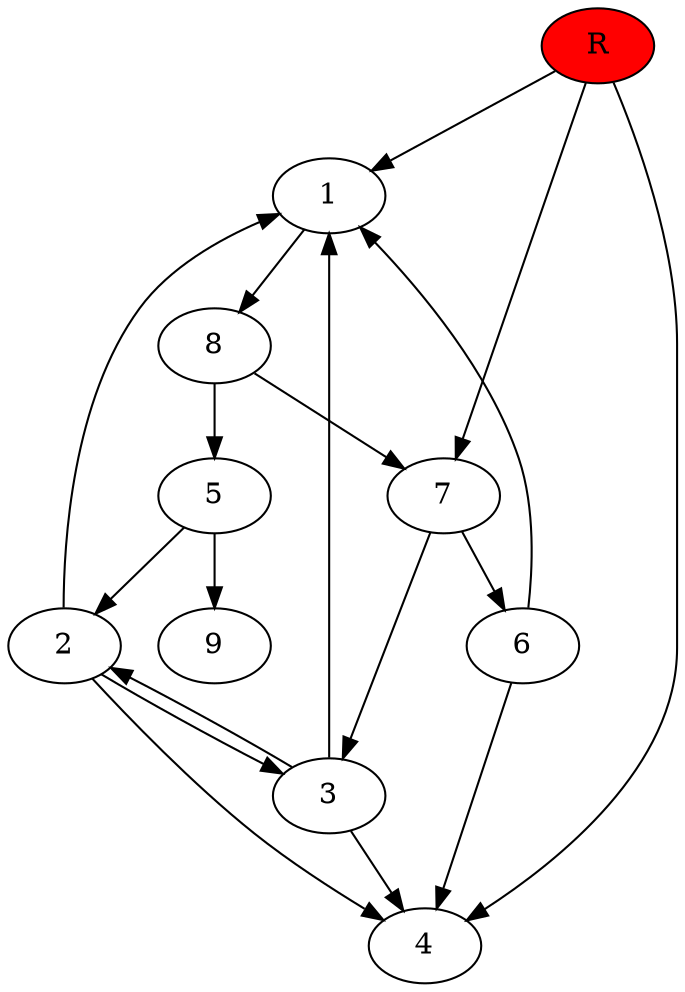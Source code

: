 digraph prb74594 {
	1
	2
	3
	4
	5
	6
	7
	8
	R [fillcolor="#ff0000" style=filled]
	1 -> 8
	2 -> 1
	2 -> 3
	2 -> 4
	3 -> 1
	3 -> 2
	3 -> 4
	5 -> 2
	5 -> 9
	6 -> 1
	6 -> 4
	7 -> 3
	7 -> 6
	8 -> 5
	8 -> 7
	R -> 1
	R -> 4
	R -> 7
}
